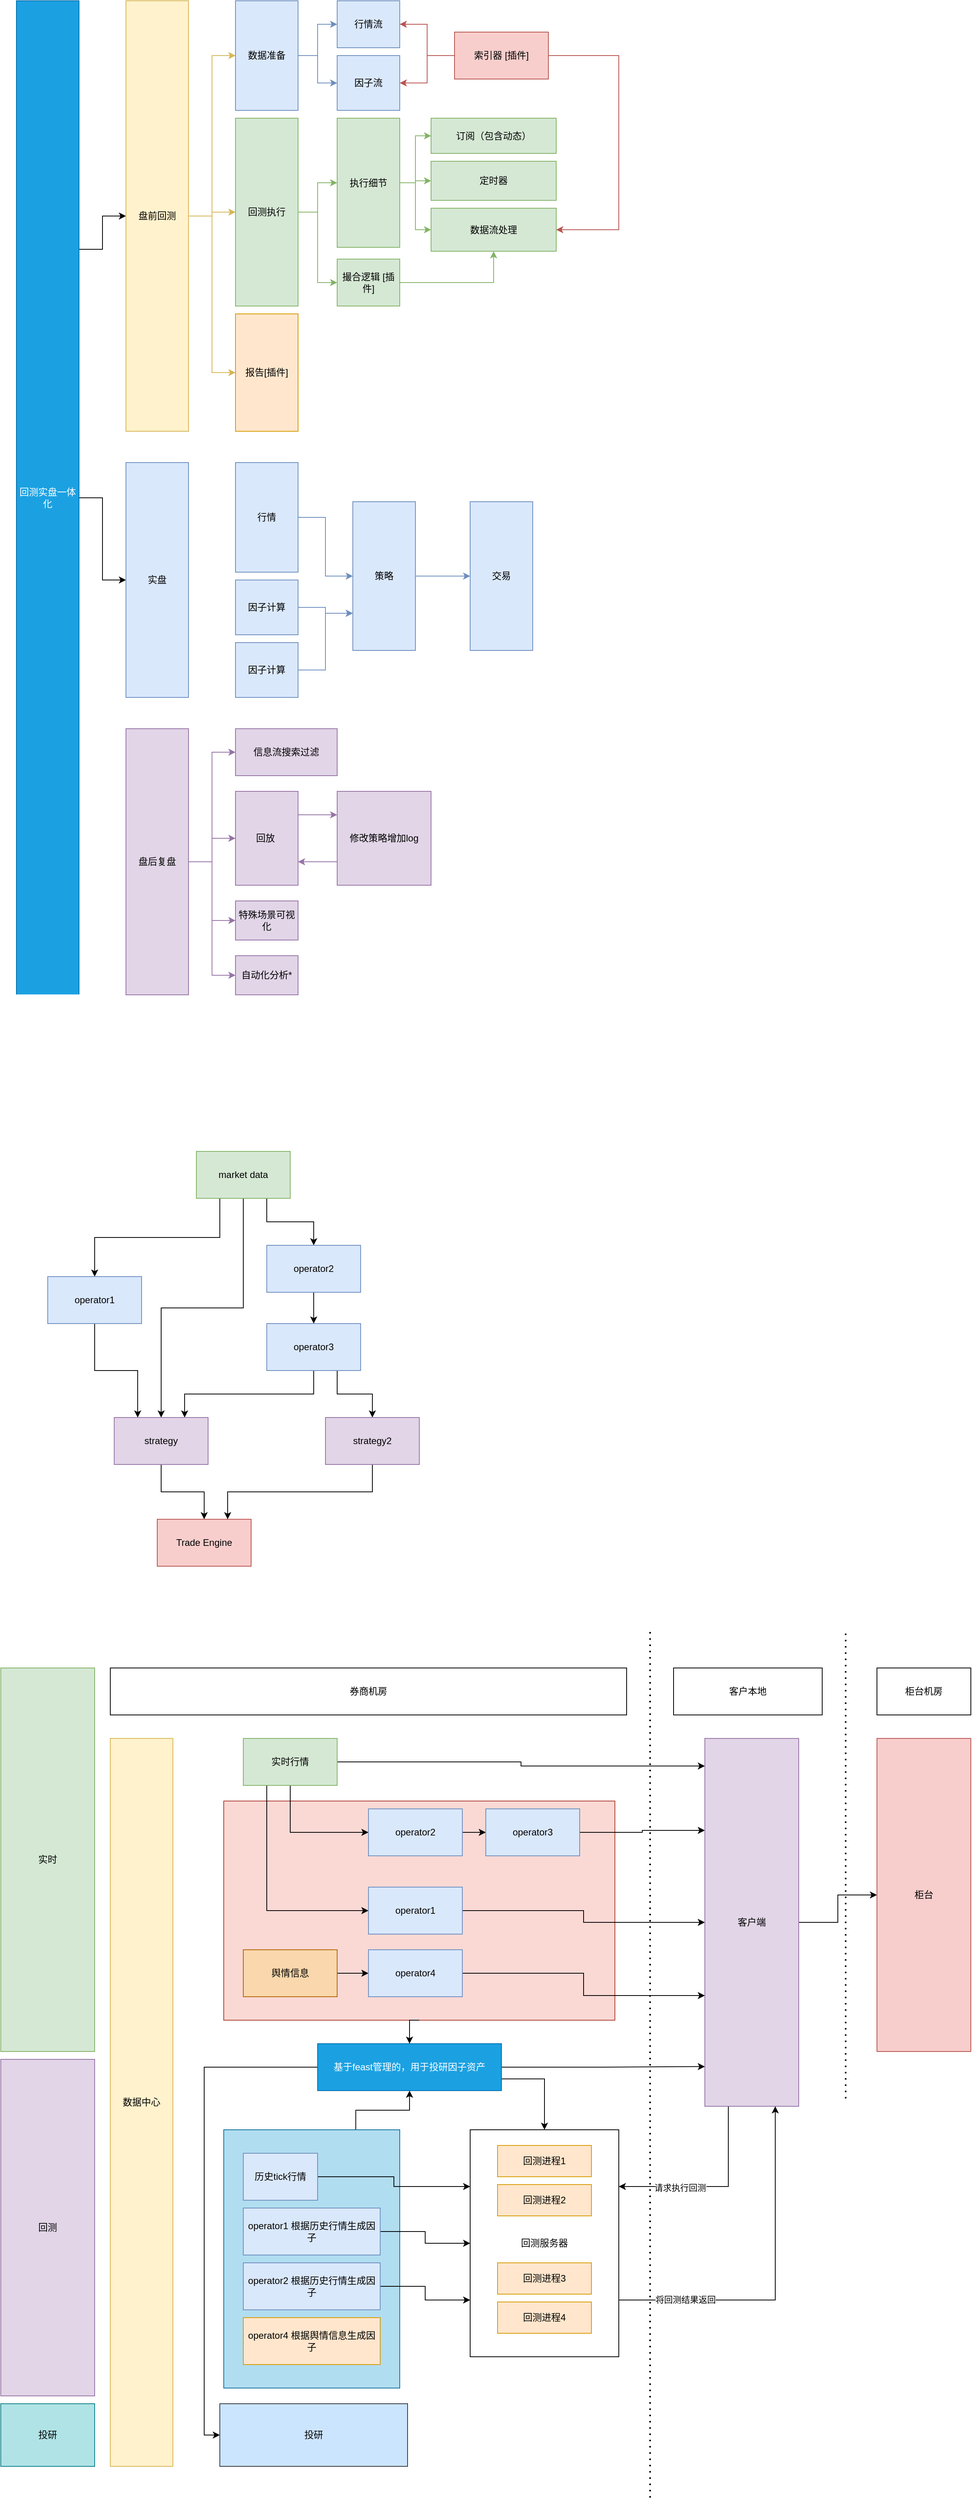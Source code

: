 <mxfile version="21.5.2" type="github">
  <diagram name="Page-1" id="iqwsaydpgA9WAFFq2xoP">
    <mxGraphModel dx="1570" dy="1255" grid="1" gridSize="10" guides="1" tooltips="1" connect="1" arrows="1" fold="1" page="1" pageScale="1" pageWidth="850" pageHeight="1100" math="0" shadow="0">
      <root>
        <mxCell id="0" />
        <mxCell id="1" parent="0" />
        <mxCell id="G9JlRZIhgluz2ThL1PUU-97" value="" style="rounded=0;whiteSpace=wrap;html=1;fillColor=#fad9d5;strokeColor=#ae4132;" vertex="1" parent="1">
          <mxGeometry x="305" y="2370" width="500" height="280" as="geometry" />
        </mxCell>
        <mxCell id="G9JlRZIhgluz2ThL1PUU-100" style="edgeStyle=orthogonalEdgeStyle;rounded=0;orthogonalLoop=1;jettySize=auto;html=1;exitX=0.75;exitY=0;exitDx=0;exitDy=0;entryX=0.5;entryY=1;entryDx=0;entryDy=0;" edge="1" parent="1" source="G9JlRZIhgluz2ThL1PUU-86" target="G9JlRZIhgluz2ThL1PUU-87">
          <mxGeometry relative="1" as="geometry" />
        </mxCell>
        <mxCell id="G9JlRZIhgluz2ThL1PUU-86" value="" style="rounded=0;whiteSpace=wrap;html=1;fillColor=#b1ddf0;strokeColor=#10739e;" vertex="1" parent="1">
          <mxGeometry x="305" y="2790" width="225" height="330" as="geometry" />
        </mxCell>
        <mxCell id="wz6yS6fhJftiReLVAl-l-16" style="edgeStyle=orthogonalEdgeStyle;rounded=0;orthogonalLoop=1;jettySize=auto;html=1;exitX=1;exitY=0.25;exitDx=0;exitDy=0;entryX=0;entryY=0.5;entryDx=0;entryDy=0;" parent="1" source="wz6yS6fhJftiReLVAl-l-1" target="wz6yS6fhJftiReLVAl-l-2" edge="1">
          <mxGeometry relative="1" as="geometry" />
        </mxCell>
        <mxCell id="wz6yS6fhJftiReLVAl-l-40" style="edgeStyle=orthogonalEdgeStyle;rounded=0;orthogonalLoop=1;jettySize=auto;html=1;exitX=1;exitY=0.5;exitDx=0;exitDy=0;entryX=0;entryY=0.5;entryDx=0;entryDy=0;" parent="1" source="wz6yS6fhJftiReLVAl-l-1" target="wz6yS6fhJftiReLVAl-l-29" edge="1">
          <mxGeometry relative="1" as="geometry" />
        </mxCell>
        <mxCell id="wz6yS6fhJftiReLVAl-l-1" value="回测实盘一体化" style="rounded=0;whiteSpace=wrap;html=1;fillColor=#1ba1e2;fontColor=#ffffff;strokeColor=#006EAF;" parent="1" vertex="1">
          <mxGeometry x="40" y="70" width="80" height="1270" as="geometry" />
        </mxCell>
        <mxCell id="wz6yS6fhJftiReLVAl-l-17" style="edgeStyle=orthogonalEdgeStyle;rounded=0;orthogonalLoop=1;jettySize=auto;html=1;exitX=1;exitY=0.5;exitDx=0;exitDy=0;entryX=0;entryY=0.5;entryDx=0;entryDy=0;fillColor=#fff2cc;strokeColor=#d6b656;" parent="1" source="wz6yS6fhJftiReLVAl-l-2" target="wz6yS6fhJftiReLVAl-l-3" edge="1">
          <mxGeometry relative="1" as="geometry" />
        </mxCell>
        <mxCell id="wz6yS6fhJftiReLVAl-l-19" style="edgeStyle=orthogonalEdgeStyle;rounded=0;orthogonalLoop=1;jettySize=auto;html=1;exitX=1;exitY=0.5;exitDx=0;exitDy=0;entryX=0;entryY=0.5;entryDx=0;entryDy=0;fillColor=#fff2cc;strokeColor=#d6b656;" parent="1" source="wz6yS6fhJftiReLVAl-l-2" target="wz6yS6fhJftiReLVAl-l-5" edge="1">
          <mxGeometry relative="1" as="geometry" />
        </mxCell>
        <mxCell id="wz6yS6fhJftiReLVAl-l-20" style="edgeStyle=orthogonalEdgeStyle;rounded=0;orthogonalLoop=1;jettySize=auto;html=1;exitX=1;exitY=0.5;exitDx=0;exitDy=0;entryX=0;entryY=0.5;entryDx=0;entryDy=0;fillColor=#fff2cc;strokeColor=#d6b656;" parent="1" source="wz6yS6fhJftiReLVAl-l-2" target="wz6yS6fhJftiReLVAl-l-13" edge="1">
          <mxGeometry relative="1" as="geometry" />
        </mxCell>
        <mxCell id="wz6yS6fhJftiReLVAl-l-2" value="盘前回测" style="rounded=0;whiteSpace=wrap;html=1;fillColor=#fff2cc;strokeColor=#d6b656;" parent="1" vertex="1">
          <mxGeometry x="180" y="70" width="80" height="550" as="geometry" />
        </mxCell>
        <mxCell id="wz6yS6fhJftiReLVAl-l-26" style="edgeStyle=orthogonalEdgeStyle;rounded=0;orthogonalLoop=1;jettySize=auto;html=1;exitX=1;exitY=0.5;exitDx=0;exitDy=0;entryX=0;entryY=0.5;entryDx=0;entryDy=0;fillColor=#dae8fc;strokeColor=#6c8ebf;" parent="1" source="wz6yS6fhJftiReLVAl-l-3" target="wz6yS6fhJftiReLVAl-l-7" edge="1">
          <mxGeometry relative="1" as="geometry" />
        </mxCell>
        <mxCell id="wz6yS6fhJftiReLVAl-l-27" style="edgeStyle=orthogonalEdgeStyle;rounded=0;orthogonalLoop=1;jettySize=auto;html=1;exitX=1;exitY=0.5;exitDx=0;exitDy=0;entryX=0;entryY=0.5;entryDx=0;entryDy=0;fillColor=#dae8fc;strokeColor=#6c8ebf;" parent="1" source="wz6yS6fhJftiReLVAl-l-3" target="wz6yS6fhJftiReLVAl-l-8" edge="1">
          <mxGeometry relative="1" as="geometry" />
        </mxCell>
        <mxCell id="wz6yS6fhJftiReLVAl-l-3" value="数据准备" style="rounded=0;whiteSpace=wrap;html=1;fillColor=#dae8fc;strokeColor=#6c8ebf;" parent="1" vertex="1">
          <mxGeometry x="320" y="70" width="80" height="140" as="geometry" />
        </mxCell>
        <mxCell id="wz6yS6fhJftiReLVAl-l-58" style="edgeStyle=orthogonalEdgeStyle;rounded=0;orthogonalLoop=1;jettySize=auto;html=1;exitX=1;exitY=0.5;exitDx=0;exitDy=0;entryX=0.5;entryY=1;entryDx=0;entryDy=0;fillColor=#d5e8d4;strokeColor=#82b366;" parent="1" source="wz6yS6fhJftiReLVAl-l-4" target="wz6yS6fhJftiReLVAl-l-12" edge="1">
          <mxGeometry relative="1" as="geometry" />
        </mxCell>
        <mxCell id="wz6yS6fhJftiReLVAl-l-4" value="撮合逻辑 [插件]" style="rounded=0;whiteSpace=wrap;html=1;fillColor=#d5e8d4;strokeColor=#82b366;" parent="1" vertex="1">
          <mxGeometry x="450" y="400" width="80" height="60" as="geometry" />
        </mxCell>
        <mxCell id="wz6yS6fhJftiReLVAl-l-21" style="edgeStyle=orthogonalEdgeStyle;rounded=0;orthogonalLoop=1;jettySize=auto;html=1;exitX=1;exitY=0.5;exitDx=0;exitDy=0;entryX=0;entryY=0.5;entryDx=0;entryDy=0;fillColor=#d5e8d4;strokeColor=#82b366;" parent="1" source="wz6yS6fhJftiReLVAl-l-5" target="wz6yS6fhJftiReLVAl-l-4" edge="1">
          <mxGeometry relative="1" as="geometry" />
        </mxCell>
        <mxCell id="wz6yS6fhJftiReLVAl-l-22" style="edgeStyle=orthogonalEdgeStyle;rounded=0;orthogonalLoop=1;jettySize=auto;html=1;exitX=1;exitY=0.5;exitDx=0;exitDy=0;entryX=0;entryY=0.5;entryDx=0;entryDy=0;fillColor=#d5e8d4;strokeColor=#82b366;" parent="1" source="wz6yS6fhJftiReLVAl-l-5" target="wz6yS6fhJftiReLVAl-l-6" edge="1">
          <mxGeometry relative="1" as="geometry" />
        </mxCell>
        <mxCell id="wz6yS6fhJftiReLVAl-l-5" value="回测执行" style="rounded=0;whiteSpace=wrap;html=1;fillColor=#d5e8d4;strokeColor=#82b366;" parent="1" vertex="1">
          <mxGeometry x="320" y="220" width="80" height="240" as="geometry" />
        </mxCell>
        <mxCell id="wz6yS6fhJftiReLVAl-l-23" style="edgeStyle=orthogonalEdgeStyle;rounded=0;orthogonalLoop=1;jettySize=auto;html=1;exitX=1;exitY=0.5;exitDx=0;exitDy=0;entryX=0;entryY=0.5;entryDx=0;entryDy=0;fillColor=#d5e8d4;strokeColor=#82b366;" parent="1" source="wz6yS6fhJftiReLVAl-l-6" target="wz6yS6fhJftiReLVAl-l-10" edge="1">
          <mxGeometry relative="1" as="geometry" />
        </mxCell>
        <mxCell id="wz6yS6fhJftiReLVAl-l-24" style="edgeStyle=orthogonalEdgeStyle;rounded=0;orthogonalLoop=1;jettySize=auto;html=1;exitX=1;exitY=0.5;exitDx=0;exitDy=0;entryX=0;entryY=0.5;entryDx=0;entryDy=0;fillColor=#d5e8d4;strokeColor=#82b366;" parent="1" source="wz6yS6fhJftiReLVAl-l-6" target="wz6yS6fhJftiReLVAl-l-11" edge="1">
          <mxGeometry relative="1" as="geometry" />
        </mxCell>
        <mxCell id="wz6yS6fhJftiReLVAl-l-25" style="edgeStyle=orthogonalEdgeStyle;rounded=0;orthogonalLoop=1;jettySize=auto;html=1;exitX=1;exitY=0.5;exitDx=0;exitDy=0;entryX=0;entryY=0.5;entryDx=0;entryDy=0;fillColor=#d5e8d4;strokeColor=#82b366;" parent="1" source="wz6yS6fhJftiReLVAl-l-6" target="wz6yS6fhJftiReLVAl-l-12" edge="1">
          <mxGeometry relative="1" as="geometry" />
        </mxCell>
        <mxCell id="wz6yS6fhJftiReLVAl-l-6" value="执行细节" style="rounded=0;whiteSpace=wrap;html=1;fillColor=#d5e8d4;strokeColor=#82b366;" parent="1" vertex="1">
          <mxGeometry x="450" y="220" width="80" height="165" as="geometry" />
        </mxCell>
        <mxCell id="wz6yS6fhJftiReLVAl-l-7" value="行情流" style="rounded=0;whiteSpace=wrap;html=1;fillColor=#dae8fc;strokeColor=#6c8ebf;" parent="1" vertex="1">
          <mxGeometry x="450" y="70" width="80" height="60" as="geometry" />
        </mxCell>
        <mxCell id="wz6yS6fhJftiReLVAl-l-8" value="因子流" style="rounded=0;whiteSpace=wrap;html=1;fillColor=#dae8fc;strokeColor=#6c8ebf;" parent="1" vertex="1">
          <mxGeometry x="450" y="140" width="80" height="70" as="geometry" />
        </mxCell>
        <mxCell id="wz6yS6fhJftiReLVAl-l-10" value="订阅（包含动态）" style="rounded=0;whiteSpace=wrap;html=1;fillColor=#d5e8d4;strokeColor=#82b366;" parent="1" vertex="1">
          <mxGeometry x="570" y="220" width="160" height="45" as="geometry" />
        </mxCell>
        <mxCell id="wz6yS6fhJftiReLVAl-l-11" value="定时器" style="rounded=0;whiteSpace=wrap;html=1;fillColor=#d5e8d4;strokeColor=#82b366;" parent="1" vertex="1">
          <mxGeometry x="570" y="275" width="160" height="50" as="geometry" />
        </mxCell>
        <mxCell id="wz6yS6fhJftiReLVAl-l-12" value="数据流处理" style="rounded=0;whiteSpace=wrap;html=1;fillColor=#d5e8d4;strokeColor=#82b366;" parent="1" vertex="1">
          <mxGeometry x="570" y="335" width="160" height="55" as="geometry" />
        </mxCell>
        <mxCell id="wz6yS6fhJftiReLVAl-l-13" value="报告[插件]" style="rounded=0;whiteSpace=wrap;html=1;fillColor=#ffe6cc;strokeColor=#d79b00;" parent="1" vertex="1">
          <mxGeometry x="320" y="470" width="80" height="150" as="geometry" />
        </mxCell>
        <mxCell id="wz6yS6fhJftiReLVAl-l-29" value="实盘" style="rounded=0;whiteSpace=wrap;html=1;fillColor=#dae8fc;strokeColor=#6c8ebf;" parent="1" vertex="1">
          <mxGeometry x="180" y="660" width="80" height="300" as="geometry" />
        </mxCell>
        <mxCell id="wz6yS6fhJftiReLVAl-l-51" style="edgeStyle=orthogonalEdgeStyle;rounded=0;orthogonalLoop=1;jettySize=auto;html=1;exitX=1;exitY=0.5;exitDx=0;exitDy=0;entryX=0;entryY=0.5;entryDx=0;entryDy=0;fillColor=#dae8fc;strokeColor=#6c8ebf;" parent="1" source="wz6yS6fhJftiReLVAl-l-30" target="wz6yS6fhJftiReLVAl-l-32" edge="1">
          <mxGeometry relative="1" as="geometry" />
        </mxCell>
        <mxCell id="wz6yS6fhJftiReLVAl-l-30" value="行情" style="rounded=0;whiteSpace=wrap;html=1;fillColor=#dae8fc;strokeColor=#6c8ebf;container=0;" parent="1" vertex="1">
          <mxGeometry x="320" y="660" width="80" height="140" as="geometry" />
        </mxCell>
        <mxCell id="wz6yS6fhJftiReLVAl-l-31" value="交易" style="rounded=0;whiteSpace=wrap;html=1;fillColor=#dae8fc;strokeColor=#6c8ebf;container=0;" parent="1" vertex="1">
          <mxGeometry x="620" y="710" width="80" height="190" as="geometry" />
        </mxCell>
        <mxCell id="wz6yS6fhJftiReLVAl-l-54" style="edgeStyle=orthogonalEdgeStyle;rounded=0;orthogonalLoop=1;jettySize=auto;html=1;exitX=1;exitY=0.5;exitDx=0;exitDy=0;fillColor=#dae8fc;strokeColor=#6c8ebf;" parent="1" source="wz6yS6fhJftiReLVAl-l-32" target="wz6yS6fhJftiReLVAl-l-31" edge="1">
          <mxGeometry relative="1" as="geometry" />
        </mxCell>
        <mxCell id="wz6yS6fhJftiReLVAl-l-32" value="策略" style="rounded=0;whiteSpace=wrap;html=1;fillColor=#dae8fc;strokeColor=#6c8ebf;container=0;" parent="1" vertex="1">
          <mxGeometry x="470" y="710" width="80" height="190" as="geometry" />
        </mxCell>
        <mxCell id="wz6yS6fhJftiReLVAl-l-52" style="edgeStyle=orthogonalEdgeStyle;rounded=0;orthogonalLoop=1;jettySize=auto;html=1;exitX=1;exitY=0.5;exitDx=0;exitDy=0;entryX=0;entryY=0.75;entryDx=0;entryDy=0;fillColor=#dae8fc;strokeColor=#6c8ebf;" parent="1" source="wz6yS6fhJftiReLVAl-l-33" target="wz6yS6fhJftiReLVAl-l-32" edge="1">
          <mxGeometry relative="1" as="geometry" />
        </mxCell>
        <mxCell id="wz6yS6fhJftiReLVAl-l-33" value="因子计算" style="rounded=0;whiteSpace=wrap;html=1;fillColor=#dae8fc;strokeColor=#6c8ebf;container=0;" parent="1" vertex="1">
          <mxGeometry x="320" y="810" width="80" height="70" as="geometry" />
        </mxCell>
        <mxCell id="wz6yS6fhJftiReLVAl-l-46" style="edgeStyle=orthogonalEdgeStyle;rounded=0;orthogonalLoop=1;jettySize=auto;html=1;exitX=1;exitY=0.5;exitDx=0;exitDy=0;entryX=0;entryY=0.5;entryDx=0;entryDy=0;fillColor=#e1d5e7;strokeColor=#9673a6;" parent="1" source="wz6yS6fhJftiReLVAl-l-41" target="wz6yS6fhJftiReLVAl-l-42" edge="1">
          <mxGeometry relative="1" as="geometry" />
        </mxCell>
        <mxCell id="wz6yS6fhJftiReLVAl-l-47" style="edgeStyle=orthogonalEdgeStyle;rounded=0;orthogonalLoop=1;jettySize=auto;html=1;exitX=1;exitY=0.5;exitDx=0;exitDy=0;fillColor=#e1d5e7;strokeColor=#9673a6;" parent="1" source="wz6yS6fhJftiReLVAl-l-41" target="wz6yS6fhJftiReLVAl-l-43" edge="1">
          <mxGeometry relative="1" as="geometry" />
        </mxCell>
        <mxCell id="wz6yS6fhJftiReLVAl-l-48" style="edgeStyle=orthogonalEdgeStyle;rounded=0;orthogonalLoop=1;jettySize=auto;html=1;exitX=1;exitY=0.5;exitDx=0;exitDy=0;entryX=0;entryY=0.5;entryDx=0;entryDy=0;fillColor=#e1d5e7;strokeColor=#9673a6;" parent="1" source="wz6yS6fhJftiReLVAl-l-41" target="wz6yS6fhJftiReLVAl-l-44" edge="1">
          <mxGeometry relative="1" as="geometry" />
        </mxCell>
        <mxCell id="wz6yS6fhJftiReLVAl-l-49" style="edgeStyle=orthogonalEdgeStyle;rounded=0;orthogonalLoop=1;jettySize=auto;html=1;exitX=1;exitY=0.5;exitDx=0;exitDy=0;entryX=0;entryY=0.5;entryDx=0;entryDy=0;fillColor=#e1d5e7;strokeColor=#9673a6;" parent="1" source="wz6yS6fhJftiReLVAl-l-41" target="wz6yS6fhJftiReLVAl-l-45" edge="1">
          <mxGeometry relative="1" as="geometry" />
        </mxCell>
        <mxCell id="wz6yS6fhJftiReLVAl-l-41" value="盘后复盘" style="rounded=0;whiteSpace=wrap;html=1;fillColor=#e1d5e7;strokeColor=#9673a6;" parent="1" vertex="1">
          <mxGeometry x="180" y="1000" width="80" height="340" as="geometry" />
        </mxCell>
        <mxCell id="wz6yS6fhJftiReLVAl-l-42" value="信息流搜索过滤" style="rounded=0;whiteSpace=wrap;html=1;fillColor=#e1d5e7;strokeColor=#9673a6;" parent="1" vertex="1">
          <mxGeometry x="320" y="1000" width="130" height="60" as="geometry" />
        </mxCell>
        <mxCell id="wz6yS6fhJftiReLVAl-l-56" style="edgeStyle=orthogonalEdgeStyle;rounded=0;orthogonalLoop=1;jettySize=auto;html=1;exitX=1;exitY=0.25;exitDx=0;exitDy=0;entryX=0;entryY=0.25;entryDx=0;entryDy=0;fillColor=#e1d5e7;strokeColor=#9673a6;" parent="1" source="wz6yS6fhJftiReLVAl-l-43" target="wz6yS6fhJftiReLVAl-l-55" edge="1">
          <mxGeometry relative="1" as="geometry" />
        </mxCell>
        <mxCell id="wz6yS6fhJftiReLVAl-l-43" value="回放&amp;nbsp;" style="rounded=0;whiteSpace=wrap;html=1;fillColor=#e1d5e7;strokeColor=#9673a6;" parent="1" vertex="1">
          <mxGeometry x="320" y="1080" width="80" height="120" as="geometry" />
        </mxCell>
        <mxCell id="wz6yS6fhJftiReLVAl-l-44" value="特殊场景可视化" style="rounded=0;whiteSpace=wrap;html=1;fillColor=#e1d5e7;strokeColor=#9673a6;" parent="1" vertex="1">
          <mxGeometry x="320" y="1220" width="80" height="50" as="geometry" />
        </mxCell>
        <mxCell id="wz6yS6fhJftiReLVAl-l-45" value="自动化分析*" style="rounded=0;whiteSpace=wrap;html=1;fillColor=#e1d5e7;strokeColor=#9673a6;" parent="1" vertex="1">
          <mxGeometry x="320" y="1290" width="80" height="50" as="geometry" />
        </mxCell>
        <mxCell id="wz6yS6fhJftiReLVAl-l-53" style="edgeStyle=orthogonalEdgeStyle;rounded=0;orthogonalLoop=1;jettySize=auto;html=1;exitX=1;exitY=0.5;exitDx=0;exitDy=0;entryX=0;entryY=0.75;entryDx=0;entryDy=0;fillColor=#dae8fc;strokeColor=#6c8ebf;" parent="1" source="wz6yS6fhJftiReLVAl-l-50" target="wz6yS6fhJftiReLVAl-l-32" edge="1">
          <mxGeometry relative="1" as="geometry" />
        </mxCell>
        <mxCell id="wz6yS6fhJftiReLVAl-l-50" value="因子计算" style="rounded=0;whiteSpace=wrap;html=1;fillColor=#dae8fc;strokeColor=#6c8ebf;container=0;" parent="1" vertex="1">
          <mxGeometry x="320" y="890" width="80" height="70" as="geometry" />
        </mxCell>
        <mxCell id="wz6yS6fhJftiReLVAl-l-57" style="edgeStyle=orthogonalEdgeStyle;rounded=0;orthogonalLoop=1;jettySize=auto;html=1;exitX=0;exitY=0.75;exitDx=0;exitDy=0;entryX=1;entryY=0.75;entryDx=0;entryDy=0;fillColor=#e1d5e7;strokeColor=#9673a6;" parent="1" source="wz6yS6fhJftiReLVAl-l-55" target="wz6yS6fhJftiReLVAl-l-43" edge="1">
          <mxGeometry relative="1" as="geometry" />
        </mxCell>
        <mxCell id="wz6yS6fhJftiReLVAl-l-55" value="修改策略增加log" style="whiteSpace=wrap;html=1;aspect=fixed;fillColor=#e1d5e7;strokeColor=#9673a6;" parent="1" vertex="1">
          <mxGeometry x="450" y="1080" width="120" height="120" as="geometry" />
        </mxCell>
        <mxCell id="wz6yS6fhJftiReLVAl-l-60" style="edgeStyle=orthogonalEdgeStyle;rounded=0;orthogonalLoop=1;jettySize=auto;html=1;exitX=0;exitY=0.5;exitDx=0;exitDy=0;entryX=1;entryY=0.5;entryDx=0;entryDy=0;fillColor=#f8cecc;strokeColor=#b85450;" parent="1" source="wz6yS6fhJftiReLVAl-l-59" target="wz6yS6fhJftiReLVAl-l-7" edge="1">
          <mxGeometry relative="1" as="geometry" />
        </mxCell>
        <mxCell id="wz6yS6fhJftiReLVAl-l-61" style="edgeStyle=orthogonalEdgeStyle;rounded=0;orthogonalLoop=1;jettySize=auto;html=1;exitX=0;exitY=0.5;exitDx=0;exitDy=0;entryX=1;entryY=0.5;entryDx=0;entryDy=0;fillColor=#f8cecc;strokeColor=#b85450;" parent="1" source="wz6yS6fhJftiReLVAl-l-59" target="wz6yS6fhJftiReLVAl-l-8" edge="1">
          <mxGeometry relative="1" as="geometry" />
        </mxCell>
        <mxCell id="wz6yS6fhJftiReLVAl-l-62" style="edgeStyle=orthogonalEdgeStyle;rounded=0;orthogonalLoop=1;jettySize=auto;html=1;exitX=1;exitY=0.5;exitDx=0;exitDy=0;entryX=1;entryY=0.5;entryDx=0;entryDy=0;fillColor=#f8cecc;strokeColor=#b85450;" parent="1" source="wz6yS6fhJftiReLVAl-l-59" target="wz6yS6fhJftiReLVAl-l-12" edge="1">
          <mxGeometry relative="1" as="geometry">
            <Array as="points">
              <mxPoint x="810" y="140" />
              <mxPoint x="810" y="363" />
            </Array>
          </mxGeometry>
        </mxCell>
        <mxCell id="wz6yS6fhJftiReLVAl-l-59" value="索引器 [插件]" style="rounded=0;whiteSpace=wrap;html=1;fillColor=#f8cecc;strokeColor=#b85450;" parent="1" vertex="1">
          <mxGeometry x="600" y="110" width="120" height="60" as="geometry" />
        </mxCell>
        <mxCell id="G9JlRZIhgluz2ThL1PUU-5" style="edgeStyle=orthogonalEdgeStyle;rounded=0;orthogonalLoop=1;jettySize=auto;html=1;exitX=0.5;exitY=1;exitDx=0;exitDy=0;entryX=0.5;entryY=0;entryDx=0;entryDy=0;" edge="1" parent="1" source="G9JlRZIhgluz2ThL1PUU-1" target="G9JlRZIhgluz2ThL1PUU-4">
          <mxGeometry relative="1" as="geometry" />
        </mxCell>
        <mxCell id="G9JlRZIhgluz2ThL1PUU-8" style="edgeStyle=orthogonalEdgeStyle;rounded=0;orthogonalLoop=1;jettySize=auto;html=1;exitX=0.25;exitY=1;exitDx=0;exitDy=0;entryX=0.5;entryY=0;entryDx=0;entryDy=0;" edge="1" parent="1" source="G9JlRZIhgluz2ThL1PUU-1" target="G9JlRZIhgluz2ThL1PUU-2">
          <mxGeometry relative="1" as="geometry" />
        </mxCell>
        <mxCell id="G9JlRZIhgluz2ThL1PUU-9" style="edgeStyle=orthogonalEdgeStyle;rounded=0;orthogonalLoop=1;jettySize=auto;html=1;exitX=0.75;exitY=1;exitDx=0;exitDy=0;entryX=0.5;entryY=0;entryDx=0;entryDy=0;" edge="1" parent="1" source="G9JlRZIhgluz2ThL1PUU-1" target="G9JlRZIhgluz2ThL1PUU-10">
          <mxGeometry relative="1" as="geometry">
            <mxPoint x="420" y="1640" as="targetPoint" />
          </mxGeometry>
        </mxCell>
        <mxCell id="G9JlRZIhgluz2ThL1PUU-1" value="market data" style="rounded=0;whiteSpace=wrap;html=1;fillColor=#d5e8d4;strokeColor=#82b366;" vertex="1" parent="1">
          <mxGeometry x="270" y="1540" width="120" height="60" as="geometry" />
        </mxCell>
        <mxCell id="G9JlRZIhgluz2ThL1PUU-6" style="edgeStyle=orthogonalEdgeStyle;rounded=0;orthogonalLoop=1;jettySize=auto;html=1;exitX=0.5;exitY=1;exitDx=0;exitDy=0;entryX=0.25;entryY=0;entryDx=0;entryDy=0;" edge="1" parent="1" source="G9JlRZIhgluz2ThL1PUU-2" target="G9JlRZIhgluz2ThL1PUU-4">
          <mxGeometry relative="1" as="geometry" />
        </mxCell>
        <mxCell id="G9JlRZIhgluz2ThL1PUU-2" value="operator1" style="rounded=0;whiteSpace=wrap;html=1;fillColor=#dae8fc;strokeColor=#6c8ebf;" vertex="1" parent="1">
          <mxGeometry x="80" y="1700" width="120" height="60" as="geometry" />
        </mxCell>
        <mxCell id="G9JlRZIhgluz2ThL1PUU-7" style="edgeStyle=orthogonalEdgeStyle;rounded=0;orthogonalLoop=1;jettySize=auto;html=1;exitX=0.5;exitY=1;exitDx=0;exitDy=0;entryX=0.75;entryY=0;entryDx=0;entryDy=0;" edge="1" parent="1" source="G9JlRZIhgluz2ThL1PUU-3" target="G9JlRZIhgluz2ThL1PUU-4">
          <mxGeometry relative="1" as="geometry" />
        </mxCell>
        <mxCell id="G9JlRZIhgluz2ThL1PUU-40" style="edgeStyle=orthogonalEdgeStyle;rounded=0;orthogonalLoop=1;jettySize=auto;html=1;exitX=0.75;exitY=1;exitDx=0;exitDy=0;entryX=0.5;entryY=0;entryDx=0;entryDy=0;" edge="1" parent="1" source="G9JlRZIhgluz2ThL1PUU-3" target="G9JlRZIhgluz2ThL1PUU-39">
          <mxGeometry relative="1" as="geometry" />
        </mxCell>
        <mxCell id="G9JlRZIhgluz2ThL1PUU-3" value="operator3" style="rounded=0;whiteSpace=wrap;html=1;fillColor=#dae8fc;strokeColor=#6c8ebf;" vertex="1" parent="1">
          <mxGeometry x="360" y="1760" width="120" height="60" as="geometry" />
        </mxCell>
        <mxCell id="G9JlRZIhgluz2ThL1PUU-13" style="edgeStyle=orthogonalEdgeStyle;rounded=0;orthogonalLoop=1;jettySize=auto;html=1;entryX=0.5;entryY=0;entryDx=0;entryDy=0;" edge="1" parent="1" source="G9JlRZIhgluz2ThL1PUU-4" target="G9JlRZIhgluz2ThL1PUU-12">
          <mxGeometry relative="1" as="geometry" />
        </mxCell>
        <mxCell id="G9JlRZIhgluz2ThL1PUU-4" value="strategy" style="rounded=0;whiteSpace=wrap;html=1;fillColor=#e1d5e7;strokeColor=#9673a6;" vertex="1" parent="1">
          <mxGeometry x="165" y="1880" width="120" height="60" as="geometry" />
        </mxCell>
        <mxCell id="G9JlRZIhgluz2ThL1PUU-11" style="edgeStyle=orthogonalEdgeStyle;rounded=0;orthogonalLoop=1;jettySize=auto;html=1;exitX=0.5;exitY=1;exitDx=0;exitDy=0;entryX=0.5;entryY=0;entryDx=0;entryDy=0;" edge="1" parent="1" source="G9JlRZIhgluz2ThL1PUU-10" target="G9JlRZIhgluz2ThL1PUU-3">
          <mxGeometry relative="1" as="geometry" />
        </mxCell>
        <mxCell id="G9JlRZIhgluz2ThL1PUU-10" value="operator2" style="rounded=0;whiteSpace=wrap;html=1;fillColor=#dae8fc;strokeColor=#6c8ebf;" vertex="1" parent="1">
          <mxGeometry x="360" y="1660" width="120" height="60" as="geometry" />
        </mxCell>
        <mxCell id="G9JlRZIhgluz2ThL1PUU-12" value="Trade Engine" style="rounded=0;whiteSpace=wrap;html=1;fillColor=#f8cecc;strokeColor=#b85450;" vertex="1" parent="1">
          <mxGeometry x="220" y="2010" width="120" height="60" as="geometry" />
        </mxCell>
        <mxCell id="G9JlRZIhgluz2ThL1PUU-14" value="数据中心" style="rounded=0;whiteSpace=wrap;html=1;fillColor=#fff2cc;strokeColor=#d6b656;" vertex="1" parent="1">
          <mxGeometry x="160" y="2290" width="80" height="930" as="geometry" />
        </mxCell>
        <mxCell id="G9JlRZIhgluz2ThL1PUU-20" style="edgeStyle=orthogonalEdgeStyle;rounded=0;orthogonalLoop=1;jettySize=auto;html=1;exitX=0.5;exitY=1;exitDx=0;exitDy=0;entryX=0;entryY=0.5;entryDx=0;entryDy=0;" edge="1" parent="1" source="G9JlRZIhgluz2ThL1PUU-15" target="G9JlRZIhgluz2ThL1PUU-17">
          <mxGeometry relative="1" as="geometry" />
        </mxCell>
        <mxCell id="G9JlRZIhgluz2ThL1PUU-27" style="edgeStyle=orthogonalEdgeStyle;rounded=0;orthogonalLoop=1;jettySize=auto;html=1;exitX=0.25;exitY=1;exitDx=0;exitDy=0;entryX=0;entryY=0.5;entryDx=0;entryDy=0;" edge="1" parent="1" source="G9JlRZIhgluz2ThL1PUU-15" target="G9JlRZIhgluz2ThL1PUU-16">
          <mxGeometry relative="1" as="geometry" />
        </mxCell>
        <mxCell id="G9JlRZIhgluz2ThL1PUU-28" style="edgeStyle=orthogonalEdgeStyle;rounded=0;orthogonalLoop=1;jettySize=auto;html=1;exitX=1;exitY=0.5;exitDx=0;exitDy=0;entryX=0;entryY=0.075;entryDx=0;entryDy=0;entryPerimeter=0;" edge="1" parent="1" source="G9JlRZIhgluz2ThL1PUU-15" target="G9JlRZIhgluz2ThL1PUU-22">
          <mxGeometry relative="1" as="geometry" />
        </mxCell>
        <mxCell id="G9JlRZIhgluz2ThL1PUU-15" value="实时行情" style="rounded=0;whiteSpace=wrap;html=1;fillColor=#d5e8d4;strokeColor=#82b366;" vertex="1" parent="1">
          <mxGeometry x="330" y="2290" width="120" height="60" as="geometry" />
        </mxCell>
        <mxCell id="G9JlRZIhgluz2ThL1PUU-30" style="edgeStyle=orthogonalEdgeStyle;rounded=0;orthogonalLoop=1;jettySize=auto;html=1;exitX=1;exitY=0.5;exitDx=0;exitDy=0;entryX=0;entryY=0.5;entryDx=0;entryDy=0;" edge="1" parent="1" source="G9JlRZIhgluz2ThL1PUU-16" target="G9JlRZIhgluz2ThL1PUU-22">
          <mxGeometry relative="1" as="geometry" />
        </mxCell>
        <mxCell id="G9JlRZIhgluz2ThL1PUU-16" value="operator1" style="rounded=0;whiteSpace=wrap;html=1;fillColor=#dae8fc;strokeColor=#6c8ebf;" vertex="1" parent="1">
          <mxGeometry x="490" y="2480" width="120" height="60" as="geometry" />
        </mxCell>
        <mxCell id="G9JlRZIhgluz2ThL1PUU-21" style="edgeStyle=orthogonalEdgeStyle;rounded=0;orthogonalLoop=1;jettySize=auto;html=1;exitX=1;exitY=0.5;exitDx=0;exitDy=0;entryX=0;entryY=0.5;entryDx=0;entryDy=0;" edge="1" parent="1" source="G9JlRZIhgluz2ThL1PUU-17" target="G9JlRZIhgluz2ThL1PUU-18">
          <mxGeometry relative="1" as="geometry" />
        </mxCell>
        <mxCell id="G9JlRZIhgluz2ThL1PUU-17" value="operator2" style="rounded=0;whiteSpace=wrap;html=1;fillColor=#dae8fc;strokeColor=#6c8ebf;" vertex="1" parent="1">
          <mxGeometry x="490" y="2380" width="120" height="60" as="geometry" />
        </mxCell>
        <mxCell id="G9JlRZIhgluz2ThL1PUU-29" style="edgeStyle=orthogonalEdgeStyle;rounded=0;orthogonalLoop=1;jettySize=auto;html=1;exitX=1;exitY=0.5;exitDx=0;exitDy=0;entryX=0;entryY=0.25;entryDx=0;entryDy=0;" edge="1" parent="1" source="G9JlRZIhgluz2ThL1PUU-18" target="G9JlRZIhgluz2ThL1PUU-22">
          <mxGeometry relative="1" as="geometry" />
        </mxCell>
        <mxCell id="G9JlRZIhgluz2ThL1PUU-18" value="operator3" style="rounded=0;whiteSpace=wrap;html=1;fillColor=#dae8fc;strokeColor=#6c8ebf;" vertex="1" parent="1">
          <mxGeometry x="640" y="2380" width="120" height="60" as="geometry" />
        </mxCell>
        <mxCell id="G9JlRZIhgluz2ThL1PUU-38" style="edgeStyle=orthogonalEdgeStyle;rounded=0;orthogonalLoop=1;jettySize=auto;html=1;exitX=1;exitY=0.5;exitDx=0;exitDy=0;" edge="1" parent="1" source="G9JlRZIhgluz2ThL1PUU-22" target="G9JlRZIhgluz2ThL1PUU-36">
          <mxGeometry relative="1" as="geometry" />
        </mxCell>
        <mxCell id="G9JlRZIhgluz2ThL1PUU-49" style="edgeStyle=orthogonalEdgeStyle;rounded=0;orthogonalLoop=1;jettySize=auto;html=1;exitX=0.25;exitY=1;exitDx=0;exitDy=0;entryX=1;entryY=0.25;entryDx=0;entryDy=0;" edge="1" parent="1" source="G9JlRZIhgluz2ThL1PUU-22" target="G9JlRZIhgluz2ThL1PUU-48">
          <mxGeometry relative="1" as="geometry" />
        </mxCell>
        <mxCell id="G9JlRZIhgluz2ThL1PUU-50" value="请求执行回测" style="edgeLabel;html=1;align=center;verticalAlign=middle;resizable=0;points=[];" vertex="1" connectable="0" parent="G9JlRZIhgluz2ThL1PUU-49">
          <mxGeometry x="0.357" y="1" relative="1" as="geometry">
            <mxPoint as="offset" />
          </mxGeometry>
        </mxCell>
        <mxCell id="G9JlRZIhgluz2ThL1PUU-22" value="客户端" style="rounded=0;whiteSpace=wrap;html=1;fillColor=#e1d5e7;strokeColor=#9673a6;" vertex="1" parent="1">
          <mxGeometry x="920" y="2290" width="120" height="470" as="geometry" />
        </mxCell>
        <mxCell id="G9JlRZIhgluz2ThL1PUU-23" style="edgeStyle=orthogonalEdgeStyle;rounded=0;orthogonalLoop=1;jettySize=auto;html=1;exitX=0.5;exitY=1;exitDx=0;exitDy=0;" edge="1" parent="1" source="G9JlRZIhgluz2ThL1PUU-22" target="G9JlRZIhgluz2ThL1PUU-22">
          <mxGeometry relative="1" as="geometry" />
        </mxCell>
        <mxCell id="G9JlRZIhgluz2ThL1PUU-24" style="edgeStyle=orthogonalEdgeStyle;rounded=0;orthogonalLoop=1;jettySize=auto;html=1;exitX=0.5;exitY=1;exitDx=0;exitDy=0;" edge="1" parent="1" source="G9JlRZIhgluz2ThL1PUU-22" target="G9JlRZIhgluz2ThL1PUU-22">
          <mxGeometry relative="1" as="geometry" />
        </mxCell>
        <mxCell id="G9JlRZIhgluz2ThL1PUU-31" value="" style="endArrow=none;dashed=1;html=1;dashPattern=1 3;strokeWidth=2;rounded=0;" edge="1" parent="1">
          <mxGeometry width="50" height="50" relative="1" as="geometry">
            <mxPoint x="850" y="3260" as="sourcePoint" />
            <mxPoint x="850" y="2150" as="targetPoint" />
          </mxGeometry>
        </mxCell>
        <mxCell id="G9JlRZIhgluz2ThL1PUU-32" value="券商机房" style="rounded=0;whiteSpace=wrap;html=1;" vertex="1" parent="1">
          <mxGeometry x="160" y="2200" width="660" height="60" as="geometry" />
        </mxCell>
        <mxCell id="G9JlRZIhgluz2ThL1PUU-33" value="客户本地" style="rounded=0;whiteSpace=wrap;html=1;" vertex="1" parent="1">
          <mxGeometry x="880" y="2200" width="190" height="60" as="geometry" />
        </mxCell>
        <mxCell id="G9JlRZIhgluz2ThL1PUU-34" value="" style="endArrow=none;dashed=1;html=1;dashPattern=1 3;strokeWidth=2;rounded=0;" edge="1" parent="1">
          <mxGeometry width="50" height="50" relative="1" as="geometry">
            <mxPoint x="1100" y="2750" as="sourcePoint" />
            <mxPoint x="1100" y="2150" as="targetPoint" />
          </mxGeometry>
        </mxCell>
        <mxCell id="G9JlRZIhgluz2ThL1PUU-35" value="柜台机房" style="rounded=0;whiteSpace=wrap;html=1;" vertex="1" parent="1">
          <mxGeometry x="1140" y="2200" width="120" height="60" as="geometry" />
        </mxCell>
        <mxCell id="G9JlRZIhgluz2ThL1PUU-36" value="柜台" style="rounded=0;whiteSpace=wrap;html=1;fillColor=#f8cecc;strokeColor=#b85450;" vertex="1" parent="1">
          <mxGeometry x="1140" y="2290" width="120" height="400" as="geometry" />
        </mxCell>
        <mxCell id="G9JlRZIhgluz2ThL1PUU-37" style="edgeStyle=orthogonalEdgeStyle;rounded=0;orthogonalLoop=1;jettySize=auto;html=1;exitX=0.5;exitY=1;exitDx=0;exitDy=0;" edge="1" parent="1" source="G9JlRZIhgluz2ThL1PUU-36" target="G9JlRZIhgluz2ThL1PUU-36">
          <mxGeometry relative="1" as="geometry" />
        </mxCell>
        <mxCell id="G9JlRZIhgluz2ThL1PUU-41" style="edgeStyle=orthogonalEdgeStyle;rounded=0;orthogonalLoop=1;jettySize=auto;html=1;exitX=0.5;exitY=1;exitDx=0;exitDy=0;entryX=0.75;entryY=0;entryDx=0;entryDy=0;" edge="1" parent="1" source="G9JlRZIhgluz2ThL1PUU-39" target="G9JlRZIhgluz2ThL1PUU-12">
          <mxGeometry relative="1" as="geometry" />
        </mxCell>
        <mxCell id="G9JlRZIhgluz2ThL1PUU-39" value="strategy2" style="rounded=0;whiteSpace=wrap;html=1;fillColor=#e1d5e7;strokeColor=#9673a6;" vertex="1" parent="1">
          <mxGeometry x="435" y="1880" width="120" height="60" as="geometry" />
        </mxCell>
        <mxCell id="G9JlRZIhgluz2ThL1PUU-42" value="实时" style="rounded=0;whiteSpace=wrap;html=1;fillColor=#d5e8d4;strokeColor=#82b366;" vertex="1" parent="1">
          <mxGeometry x="20" y="2200" width="120" height="490" as="geometry" />
        </mxCell>
        <mxCell id="G9JlRZIhgluz2ThL1PUU-43" value="回测" style="rounded=0;whiteSpace=wrap;html=1;fillColor=#e1d5e7;strokeColor=#9673a6;" vertex="1" parent="1">
          <mxGeometry x="20" y="2700" width="120" height="430" as="geometry" />
        </mxCell>
        <mxCell id="G9JlRZIhgluz2ThL1PUU-76" style="edgeStyle=orthogonalEdgeStyle;rounded=0;orthogonalLoop=1;jettySize=auto;html=1;exitX=1;exitY=0.5;exitDx=0;exitDy=0;entryX=0;entryY=0.25;entryDx=0;entryDy=0;" edge="1" parent="1" source="G9JlRZIhgluz2ThL1PUU-44" target="G9JlRZIhgluz2ThL1PUU-48">
          <mxGeometry relative="1" as="geometry" />
        </mxCell>
        <mxCell id="G9JlRZIhgluz2ThL1PUU-44" value="历史tick行情" style="rounded=0;whiteSpace=wrap;html=1;fillColor=#dae8fc;strokeColor=#6c8ebf;" vertex="1" parent="1">
          <mxGeometry x="330" y="2820" width="95" height="60" as="geometry" />
        </mxCell>
        <mxCell id="G9JlRZIhgluz2ThL1PUU-77" style="edgeStyle=orthogonalEdgeStyle;rounded=0;orthogonalLoop=1;jettySize=auto;html=1;exitX=1;exitY=0.5;exitDx=0;exitDy=0;entryX=0;entryY=0.5;entryDx=0;entryDy=0;" edge="1" parent="1" source="G9JlRZIhgluz2ThL1PUU-45" target="G9JlRZIhgluz2ThL1PUU-48">
          <mxGeometry relative="1" as="geometry" />
        </mxCell>
        <mxCell id="G9JlRZIhgluz2ThL1PUU-45" value="operator1 根据历史行情生成因子" style="rounded=0;whiteSpace=wrap;html=1;fillColor=#dae8fc;strokeColor=#6c8ebf;" vertex="1" parent="1">
          <mxGeometry x="330" y="2890" width="175" height="60" as="geometry" />
        </mxCell>
        <mxCell id="G9JlRZIhgluz2ThL1PUU-78" style="edgeStyle=orthogonalEdgeStyle;rounded=0;orthogonalLoop=1;jettySize=auto;html=1;exitX=1;exitY=0.5;exitDx=0;exitDy=0;entryX=0;entryY=0.75;entryDx=0;entryDy=0;" edge="1" parent="1" source="G9JlRZIhgluz2ThL1PUU-46" target="G9JlRZIhgluz2ThL1PUU-48">
          <mxGeometry relative="1" as="geometry" />
        </mxCell>
        <mxCell id="G9JlRZIhgluz2ThL1PUU-46" value="operator2 根据历史行情生成因子" style="rounded=0;whiteSpace=wrap;html=1;fillColor=#dae8fc;strokeColor=#6c8ebf;" vertex="1" parent="1">
          <mxGeometry x="330" y="2960" width="175" height="60" as="geometry" />
        </mxCell>
        <mxCell id="G9JlRZIhgluz2ThL1PUU-51" style="edgeStyle=orthogonalEdgeStyle;rounded=0;orthogonalLoop=1;jettySize=auto;html=1;exitX=1;exitY=0.75;exitDx=0;exitDy=0;entryX=0.75;entryY=1;entryDx=0;entryDy=0;" edge="1" parent="1" source="G9JlRZIhgluz2ThL1PUU-48" target="G9JlRZIhgluz2ThL1PUU-22">
          <mxGeometry relative="1" as="geometry" />
        </mxCell>
        <mxCell id="G9JlRZIhgluz2ThL1PUU-52" value="将回测结果返回" style="edgeLabel;html=1;align=center;verticalAlign=middle;resizable=0;points=[];" vertex="1" connectable="0" parent="G9JlRZIhgluz2ThL1PUU-51">
          <mxGeometry x="-0.622" y="2" relative="1" as="geometry">
            <mxPoint y="1" as="offset" />
          </mxGeometry>
        </mxCell>
        <mxCell id="G9JlRZIhgluz2ThL1PUU-48" value="回测服务器" style="rounded=0;whiteSpace=wrap;html=1;" vertex="1" parent="1">
          <mxGeometry x="620" y="2790" width="190" height="290" as="geometry" />
        </mxCell>
        <mxCell id="G9JlRZIhgluz2ThL1PUU-60" value="回测进程1" style="rounded=0;whiteSpace=wrap;html=1;fillColor=#ffe6cc;strokeColor=#d79b00;" vertex="1" parent="1">
          <mxGeometry x="655" y="2810" width="120" height="40" as="geometry" />
        </mxCell>
        <mxCell id="G9JlRZIhgluz2ThL1PUU-61" value="回测进程2" style="rounded=0;whiteSpace=wrap;html=1;fillColor=#ffe6cc;strokeColor=#d79b00;" vertex="1" parent="1">
          <mxGeometry x="655" y="2860" width="120" height="40" as="geometry" />
        </mxCell>
        <mxCell id="G9JlRZIhgluz2ThL1PUU-62" value="回测进程3" style="rounded=0;whiteSpace=wrap;html=1;fillColor=#ffe6cc;strokeColor=#d79b00;" vertex="1" parent="1">
          <mxGeometry x="655" y="2960" width="120" height="40" as="geometry" />
        </mxCell>
        <mxCell id="G9JlRZIhgluz2ThL1PUU-63" value="回测进程4" style="rounded=0;whiteSpace=wrap;html=1;fillColor=#ffe6cc;strokeColor=#d79b00;" vertex="1" parent="1">
          <mxGeometry x="655" y="3010" width="120" height="40" as="geometry" />
        </mxCell>
        <mxCell id="G9JlRZIhgluz2ThL1PUU-101" style="edgeStyle=orthogonalEdgeStyle;rounded=0;orthogonalLoop=1;jettySize=auto;html=1;exitX=1;exitY=0.5;exitDx=0;exitDy=0;entryX=0;entryY=0.892;entryDx=0;entryDy=0;entryPerimeter=0;" edge="1" parent="1" source="G9JlRZIhgluz2ThL1PUU-87" target="G9JlRZIhgluz2ThL1PUU-22">
          <mxGeometry relative="1" as="geometry" />
        </mxCell>
        <mxCell id="G9JlRZIhgluz2ThL1PUU-102" style="edgeStyle=orthogonalEdgeStyle;rounded=0;orthogonalLoop=1;jettySize=auto;html=1;exitX=0;exitY=0.5;exitDx=0;exitDy=0;entryX=0;entryY=0.5;entryDx=0;entryDy=0;" edge="1" parent="1" source="G9JlRZIhgluz2ThL1PUU-87" target="G9JlRZIhgluz2ThL1PUU-94">
          <mxGeometry relative="1" as="geometry" />
        </mxCell>
        <mxCell id="G9JlRZIhgluz2ThL1PUU-103" style="edgeStyle=orthogonalEdgeStyle;rounded=0;orthogonalLoop=1;jettySize=auto;html=1;exitX=1;exitY=0.75;exitDx=0;exitDy=0;entryX=0.5;entryY=0;entryDx=0;entryDy=0;" edge="1" parent="1" source="G9JlRZIhgluz2ThL1PUU-87" target="G9JlRZIhgluz2ThL1PUU-48">
          <mxGeometry relative="1" as="geometry" />
        </mxCell>
        <mxCell id="G9JlRZIhgluz2ThL1PUU-87" value="基于feast管理的，用于投研因子资产" style="rounded=0;whiteSpace=wrap;html=1;fillColor=#1ba1e2;strokeColor=#006EAF;fontColor=#ffffff;" vertex="1" parent="1">
          <mxGeometry x="425" y="2680" width="235" height="60" as="geometry" />
        </mxCell>
        <mxCell id="G9JlRZIhgluz2ThL1PUU-91" style="edgeStyle=orthogonalEdgeStyle;rounded=0;orthogonalLoop=1;jettySize=auto;html=1;exitX=1;exitY=0.5;exitDx=0;exitDy=0;entryX=0;entryY=0.5;entryDx=0;entryDy=0;" edge="1" parent="1" source="G9JlRZIhgluz2ThL1PUU-89" target="G9JlRZIhgluz2ThL1PUU-90">
          <mxGeometry relative="1" as="geometry" />
        </mxCell>
        <mxCell id="G9JlRZIhgluz2ThL1PUU-89" value="舆情信息" style="rounded=0;whiteSpace=wrap;html=1;fillColor=#fad7ac;strokeColor=#b46504;" vertex="1" parent="1">
          <mxGeometry x="330" y="2560" width="120" height="60" as="geometry" />
        </mxCell>
        <mxCell id="G9JlRZIhgluz2ThL1PUU-92" style="edgeStyle=orthogonalEdgeStyle;rounded=0;orthogonalLoop=1;jettySize=auto;html=1;exitX=1;exitY=0.5;exitDx=0;exitDy=0;entryX=0;entryY=0.699;entryDx=0;entryDy=0;entryPerimeter=0;" edge="1" parent="1" source="G9JlRZIhgluz2ThL1PUU-90" target="G9JlRZIhgluz2ThL1PUU-22">
          <mxGeometry relative="1" as="geometry" />
        </mxCell>
        <mxCell id="G9JlRZIhgluz2ThL1PUU-90" value="operator4" style="rounded=0;whiteSpace=wrap;html=1;fillColor=#dae8fc;strokeColor=#6c8ebf;" vertex="1" parent="1">
          <mxGeometry x="490" y="2560" width="120" height="60" as="geometry" />
        </mxCell>
        <mxCell id="G9JlRZIhgluz2ThL1PUU-93" value="operator4 根据舆情信息生成因子" style="rounded=0;whiteSpace=wrap;html=1;fillColor=#ffe6cc;strokeColor=#d79b00;" vertex="1" parent="1">
          <mxGeometry x="330" y="3030" width="175" height="60" as="geometry" />
        </mxCell>
        <mxCell id="G9JlRZIhgluz2ThL1PUU-94" value="投研" style="rounded=0;whiteSpace=wrap;html=1;fillColor=#cce5ff;strokeColor=#36393d;" vertex="1" parent="1">
          <mxGeometry x="300" y="3140" width="240" height="80" as="geometry" />
        </mxCell>
        <mxCell id="G9JlRZIhgluz2ThL1PUU-96" value="投研" style="rounded=0;whiteSpace=wrap;html=1;fillColor=#b0e3e6;strokeColor=#0e8088;" vertex="1" parent="1">
          <mxGeometry x="20" y="3140" width="120" height="80" as="geometry" />
        </mxCell>
        <mxCell id="G9JlRZIhgluz2ThL1PUU-99" style="edgeStyle=orthogonalEdgeStyle;rounded=0;orthogonalLoop=1;jettySize=auto;html=1;exitX=0.5;exitY=1;exitDx=0;exitDy=0;entryX=0.5;entryY=0;entryDx=0;entryDy=0;" edge="1" parent="1" source="G9JlRZIhgluz2ThL1PUU-97" target="G9JlRZIhgluz2ThL1PUU-87">
          <mxGeometry relative="1" as="geometry" />
        </mxCell>
      </root>
    </mxGraphModel>
  </diagram>
</mxfile>
